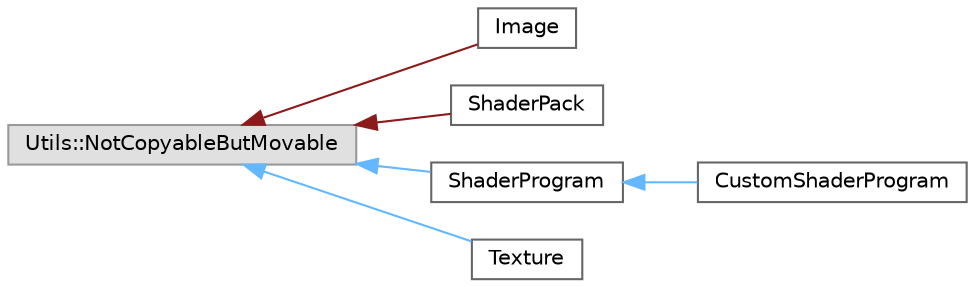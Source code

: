 digraph "Graphical Class Hierarchy"
{
 // LATEX_PDF_SIZE
  bgcolor="transparent";
  edge [fontname=Helvetica,fontsize=10,labelfontname=Helvetica,labelfontsize=10];
  node [fontname=Helvetica,fontsize=10,shape=box,height=0.2,width=0.4];
  rankdir="LR";
  Node0 [id="Node000000",label="Utils::NotCopyableButMovable",height=0.2,width=0.4,color="grey60", fillcolor="#E0E0E0", style="filled",tooltip=" "];
  Node0 -> Node1 [id="edge28_Node000000_Node000001",dir="back",color="firebrick4",style="solid",tooltip=" "];
  Node1 [id="Node000001",label="Image",height=0.2,width=0.4,color="grey40", fillcolor="white", style="filled",URL="$class_image.html",tooltip=" "];
  Node0 -> Node2 [id="edge29_Node000000_Node000002",dir="back",color="firebrick4",style="solid",tooltip=" "];
  Node2 [id="Node000002",label="ShaderPack",height=0.2,width=0.4,color="grey40", fillcolor="white", style="filled",URL="$class_shader_pack.html",tooltip=" "];
  Node0 -> Node3 [id="edge30_Node000000_Node000003",dir="back",color="steelblue1",style="solid",tooltip=" "];
  Node3 [id="Node000003",label="ShaderProgram",height=0.2,width=0.4,color="grey40", fillcolor="white", style="filled",URL="$class_shader_program.html",tooltip=" "];
  Node3 -> Node4 [id="edge31_Node000003_Node000004",dir="back",color="steelblue1",style="solid",tooltip=" "];
  Node4 [id="Node000004",label="CustomShaderProgram",height=0.2,width=0.4,color="grey40", fillcolor="white", style="filled",URL="$class_custom_shader_program.html",tooltip=" "];
  Node0 -> Node5 [id="edge32_Node000000_Node000005",dir="back",color="steelblue1",style="solid",tooltip=" "];
  Node5 [id="Node000005",label="Texture",height=0.2,width=0.4,color="grey40", fillcolor="white", style="filled",URL="$class_texture.html",tooltip=" "];
}
